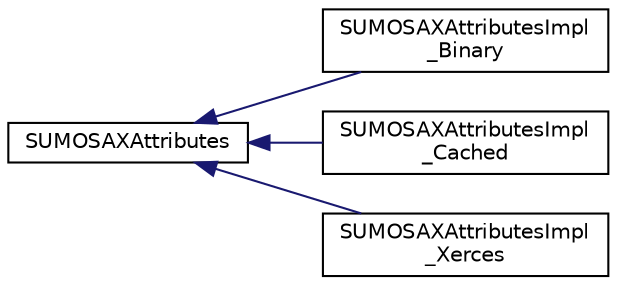 digraph "Graphical Class Hierarchy"
{
  edge [fontname="Helvetica",fontsize="10",labelfontname="Helvetica",labelfontsize="10"];
  node [fontname="Helvetica",fontsize="10",shape=record];
  rankdir="LR";
  Node0 [label="SUMOSAXAttributes",height=0.2,width=0.4,color="black", fillcolor="white", style="filled",URL="$db/ddf/class_s_u_m_o_s_a_x_attributes.html",tooltip="Encapsulated SAX-Attributes. "];
  Node0 -> Node1 [dir="back",color="midnightblue",fontsize="10",style="solid",fontname="Helvetica"];
  Node1 [label="SUMOSAXAttributesImpl\l_Binary",height=0.2,width=0.4,color="black", fillcolor="white", style="filled",URL="$d2/d24/class_s_u_m_o_s_a_x_attributes_impl___binary.html",tooltip="Encapsulated Xerces-SAX-attributes. "];
  Node0 -> Node2 [dir="back",color="midnightblue",fontsize="10",style="solid",fontname="Helvetica"];
  Node2 [label="SUMOSAXAttributesImpl\l_Cached",height=0.2,width=0.4,color="black", fillcolor="white", style="filled",URL="$df/dce/class_s_u_m_o_s_a_x_attributes_impl___cached.html",tooltip="Encapsulated Xerces-SAX-attributes. "];
  Node0 -> Node3 [dir="back",color="midnightblue",fontsize="10",style="solid",fontname="Helvetica"];
  Node3 [label="SUMOSAXAttributesImpl\l_Xerces",height=0.2,width=0.4,color="black", fillcolor="white", style="filled",URL="$d1/d42/class_s_u_m_o_s_a_x_attributes_impl___xerces.html",tooltip="Encapsulated Xerces-SAX-attributes. "];
}
